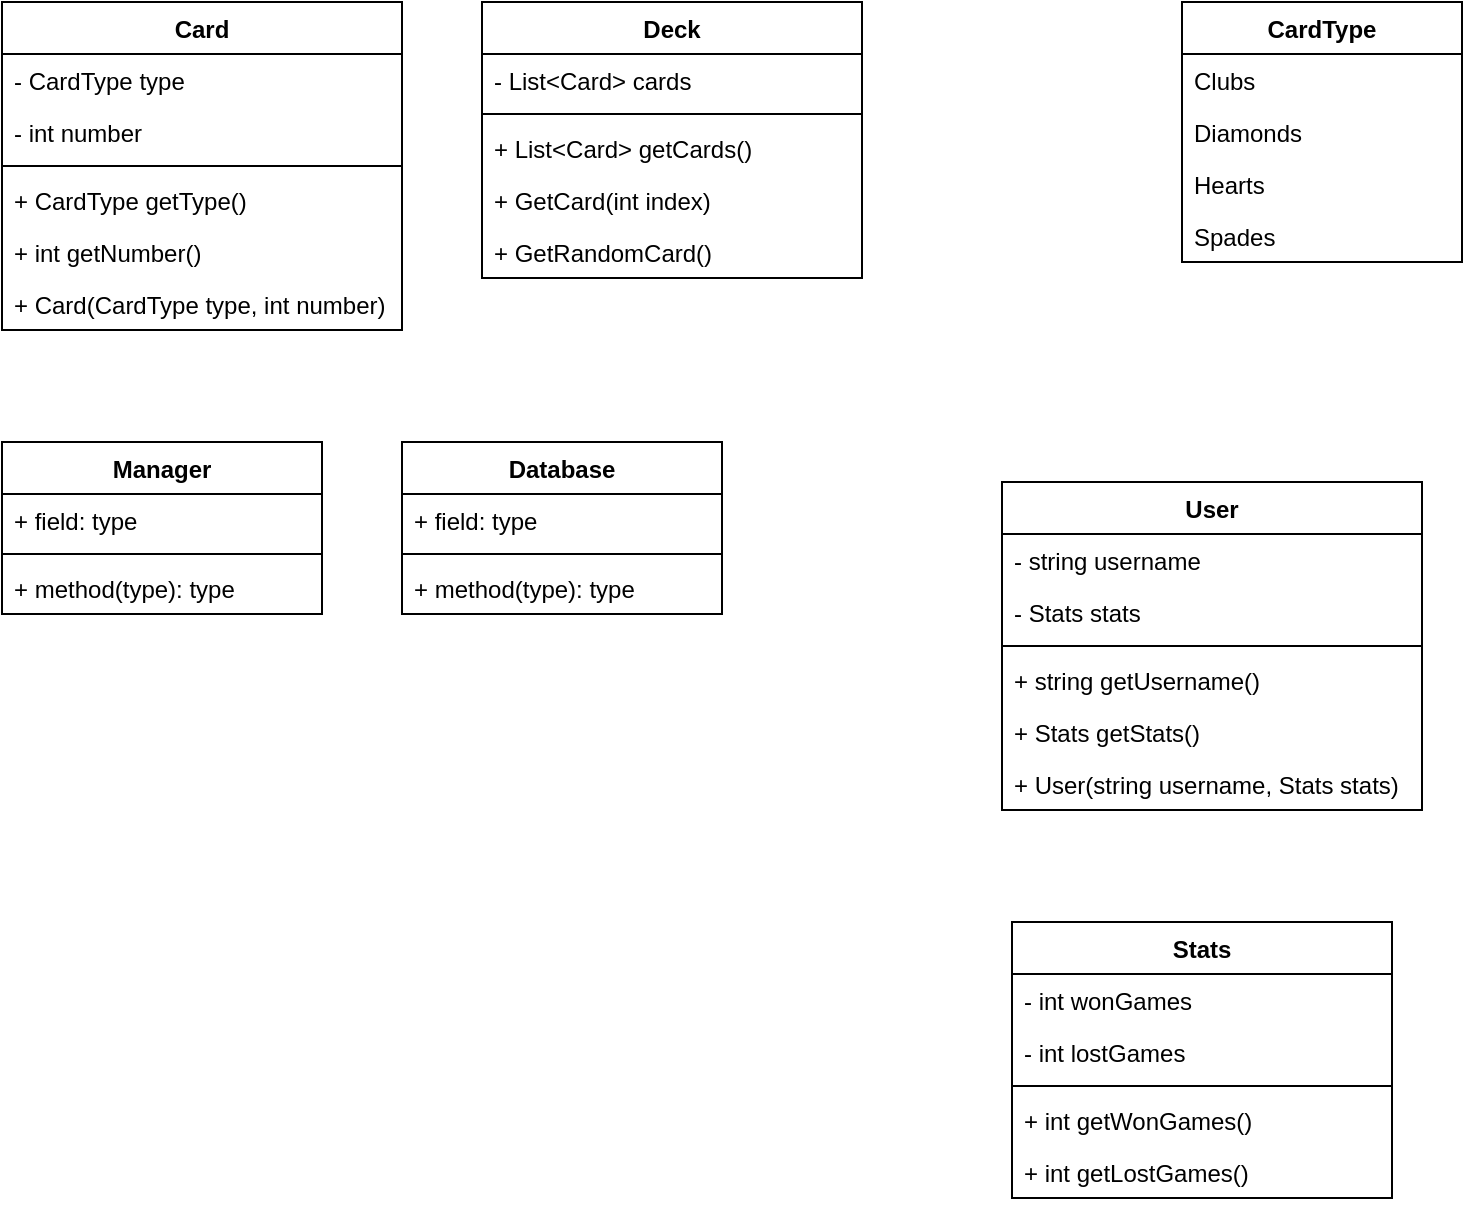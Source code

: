 <mxfile version="18.0.1" type="device"><diagram id="bTPS2BRBkXP53SiqNF1q" name="Side-1"><mxGraphModel dx="1038" dy="641" grid="1" gridSize="10" guides="1" tooltips="1" connect="1" arrows="1" fold="1" page="1" pageScale="1" pageWidth="827" pageHeight="1169" background="none" math="0" shadow="0"><root><mxCell id="0"/><mxCell id="1" parent="0"/><mxCell id="RMJcmlBX74hFwRjP9zJ3-1" value="Card" style="swimlane;fontStyle=1;align=center;verticalAlign=top;childLayout=stackLayout;horizontal=1;startSize=26;horizontalStack=0;resizeParent=1;resizeParentMax=0;resizeLast=0;collapsible=1;marginBottom=0;" parent="1" vertex="1"><mxGeometry x="40" y="40" width="200" height="164" as="geometry"/></mxCell><mxCell id="atLzlaTQ2VsptMoIl0aa-6" value="- CardType type" style="text;strokeColor=none;fillColor=none;align=left;verticalAlign=top;spacingLeft=4;spacingRight=4;overflow=hidden;rotatable=0;points=[[0,0.5],[1,0.5]];portConstraint=eastwest;" vertex="1" parent="RMJcmlBX74hFwRjP9zJ3-1"><mxGeometry y="26" width="200" height="26" as="geometry"/></mxCell><mxCell id="RMJcmlBX74hFwRjP9zJ3-2" value="- int number" style="text;strokeColor=none;fillColor=none;align=left;verticalAlign=top;spacingLeft=4;spacingRight=4;overflow=hidden;rotatable=0;points=[[0,0.5],[1,0.5]];portConstraint=eastwest;" parent="RMJcmlBX74hFwRjP9zJ3-1" vertex="1"><mxGeometry y="52" width="200" height="26" as="geometry"/></mxCell><mxCell id="RMJcmlBX74hFwRjP9zJ3-3" value="" style="line;strokeWidth=1;fillColor=none;align=left;verticalAlign=middle;spacingTop=-1;spacingLeft=3;spacingRight=3;rotatable=0;labelPosition=right;points=[];portConstraint=eastwest;" parent="RMJcmlBX74hFwRjP9zJ3-1" vertex="1"><mxGeometry y="78" width="200" height="8" as="geometry"/></mxCell><mxCell id="atLzlaTQ2VsptMoIl0aa-16" value="+ CardType getType()" style="text;strokeColor=none;fillColor=none;align=left;verticalAlign=top;spacingLeft=4;spacingRight=4;overflow=hidden;rotatable=0;points=[[0,0.5],[1,0.5]];portConstraint=eastwest;" vertex="1" parent="RMJcmlBX74hFwRjP9zJ3-1"><mxGeometry y="86" width="200" height="26" as="geometry"/></mxCell><mxCell id="atLzlaTQ2VsptMoIl0aa-15" value="+ int getNumber()" style="text;strokeColor=none;fillColor=none;align=left;verticalAlign=top;spacingLeft=4;spacingRight=4;overflow=hidden;rotatable=0;points=[[0,0.5],[1,0.5]];portConstraint=eastwest;" vertex="1" parent="RMJcmlBX74hFwRjP9zJ3-1"><mxGeometry y="112" width="200" height="26" as="geometry"/></mxCell><mxCell id="RMJcmlBX74hFwRjP9zJ3-4" value="+ Card(CardType type, int number)" style="text;strokeColor=none;fillColor=none;align=left;verticalAlign=top;spacingLeft=4;spacingRight=4;overflow=hidden;rotatable=0;points=[[0,0.5],[1,0.5]];portConstraint=eastwest;" parent="RMJcmlBX74hFwRjP9zJ3-1" vertex="1"><mxGeometry y="138" width="200" height="26" as="geometry"/></mxCell><mxCell id="RMJcmlBX74hFwRjP9zJ3-5" value="Deck" style="swimlane;fontStyle=1;align=center;verticalAlign=top;childLayout=stackLayout;horizontal=1;startSize=26;horizontalStack=0;resizeParent=1;resizeParentMax=0;resizeLast=0;collapsible=1;marginBottom=0;" parent="1" vertex="1"><mxGeometry x="280" y="40" width="190" height="138" as="geometry"/></mxCell><mxCell id="RMJcmlBX74hFwRjP9zJ3-6" value="- List&lt;Card&gt; cards" style="text;strokeColor=none;fillColor=none;align=left;verticalAlign=top;spacingLeft=4;spacingRight=4;overflow=hidden;rotatable=0;points=[[0,0.5],[1,0.5]];portConstraint=eastwest;" parent="RMJcmlBX74hFwRjP9zJ3-5" vertex="1"><mxGeometry y="26" width="190" height="26" as="geometry"/></mxCell><mxCell id="RMJcmlBX74hFwRjP9zJ3-7" value="" style="line;strokeWidth=1;fillColor=none;align=left;verticalAlign=middle;spacingTop=-1;spacingLeft=3;spacingRight=3;rotatable=0;labelPosition=right;points=[];portConstraint=eastwest;" parent="RMJcmlBX74hFwRjP9zJ3-5" vertex="1"><mxGeometry y="52" width="190" height="8" as="geometry"/></mxCell><mxCell id="RMJcmlBX74hFwRjP9zJ3-8" value="+ List&lt;Card&gt; getCards()" style="text;strokeColor=none;fillColor=none;align=left;verticalAlign=top;spacingLeft=4;spacingRight=4;overflow=hidden;rotatable=0;points=[[0,0.5],[1,0.5]];portConstraint=eastwest;" parent="RMJcmlBX74hFwRjP9zJ3-5" vertex="1"><mxGeometry y="60" width="190" height="26" as="geometry"/></mxCell><mxCell id="atLzlaTQ2VsptMoIl0aa-12" value="+ GetCard(int index)" style="text;strokeColor=none;fillColor=none;align=left;verticalAlign=top;spacingLeft=4;spacingRight=4;overflow=hidden;rotatable=0;points=[[0,0.5],[1,0.5]];portConstraint=eastwest;" vertex="1" parent="RMJcmlBX74hFwRjP9zJ3-5"><mxGeometry y="86" width="190" height="26" as="geometry"/></mxCell><mxCell id="atLzlaTQ2VsptMoIl0aa-8" value="+ GetRandomCard()" style="text;strokeColor=none;fillColor=none;align=left;verticalAlign=top;spacingLeft=4;spacingRight=4;overflow=hidden;rotatable=0;points=[[0,0.5],[1,0.5]];portConstraint=eastwest;" vertex="1" parent="RMJcmlBX74hFwRjP9zJ3-5"><mxGeometry y="112" width="190" height="26" as="geometry"/></mxCell><mxCell id="RMJcmlBX74hFwRjP9zJ3-9" value="Manager" style="swimlane;fontStyle=1;align=center;verticalAlign=top;childLayout=stackLayout;horizontal=1;startSize=26;horizontalStack=0;resizeParent=1;resizeParentMax=0;resizeLast=0;collapsible=1;marginBottom=0;" parent="1" vertex="1"><mxGeometry x="40" y="260" width="160" height="86" as="geometry"/></mxCell><mxCell id="RMJcmlBX74hFwRjP9zJ3-10" value="+ field: type" style="text;strokeColor=none;fillColor=none;align=left;verticalAlign=top;spacingLeft=4;spacingRight=4;overflow=hidden;rotatable=0;points=[[0,0.5],[1,0.5]];portConstraint=eastwest;" parent="RMJcmlBX74hFwRjP9zJ3-9" vertex="1"><mxGeometry y="26" width="160" height="26" as="geometry"/></mxCell><mxCell id="RMJcmlBX74hFwRjP9zJ3-11" value="" style="line;strokeWidth=1;fillColor=none;align=left;verticalAlign=middle;spacingTop=-1;spacingLeft=3;spacingRight=3;rotatable=0;labelPosition=right;points=[];portConstraint=eastwest;" parent="RMJcmlBX74hFwRjP9zJ3-9" vertex="1"><mxGeometry y="52" width="160" height="8" as="geometry"/></mxCell><mxCell id="RMJcmlBX74hFwRjP9zJ3-12" value="+ method(type): type" style="text;strokeColor=none;fillColor=none;align=left;verticalAlign=top;spacingLeft=4;spacingRight=4;overflow=hidden;rotatable=0;points=[[0,0.5],[1,0.5]];portConstraint=eastwest;" parent="RMJcmlBX74hFwRjP9zJ3-9" vertex="1"><mxGeometry y="60" width="160" height="26" as="geometry"/></mxCell><mxCell id="RMJcmlBX74hFwRjP9zJ3-13" value="Database" style="swimlane;fontStyle=1;align=center;verticalAlign=top;childLayout=stackLayout;horizontal=1;startSize=26;horizontalStack=0;resizeParent=1;resizeParentMax=0;resizeLast=0;collapsible=1;marginBottom=0;" parent="1" vertex="1"><mxGeometry x="240" y="260" width="160" height="86" as="geometry"/></mxCell><mxCell id="RMJcmlBX74hFwRjP9zJ3-14" value="+ field: type" style="text;strokeColor=none;fillColor=none;align=left;verticalAlign=top;spacingLeft=4;spacingRight=4;overflow=hidden;rotatable=0;points=[[0,0.5],[1,0.5]];portConstraint=eastwest;" parent="RMJcmlBX74hFwRjP9zJ3-13" vertex="1"><mxGeometry y="26" width="160" height="26" as="geometry"/></mxCell><mxCell id="RMJcmlBX74hFwRjP9zJ3-15" value="" style="line;strokeWidth=1;fillColor=none;align=left;verticalAlign=middle;spacingTop=-1;spacingLeft=3;spacingRight=3;rotatable=0;labelPosition=right;points=[];portConstraint=eastwest;" parent="RMJcmlBX74hFwRjP9zJ3-13" vertex="1"><mxGeometry y="52" width="160" height="8" as="geometry"/></mxCell><mxCell id="RMJcmlBX74hFwRjP9zJ3-16" value="+ method(type): type" style="text;strokeColor=none;fillColor=none;align=left;verticalAlign=top;spacingLeft=4;spacingRight=4;overflow=hidden;rotatable=0;points=[[0,0.5],[1,0.5]];portConstraint=eastwest;" parent="RMJcmlBX74hFwRjP9zJ3-13" vertex="1"><mxGeometry y="60" width="160" height="26" as="geometry"/></mxCell><mxCell id="RMJcmlBX74hFwRjP9zJ3-18" value="CardType" style="swimlane;fontStyle=1;childLayout=stackLayout;horizontal=1;startSize=26;fillColor=none;horizontalStack=0;resizeParent=1;resizeParentMax=0;resizeLast=0;collapsible=1;marginBottom=0;" parent="1" vertex="1"><mxGeometry x="630" y="40" width="140" height="130" as="geometry"/></mxCell><mxCell id="RMJcmlBX74hFwRjP9zJ3-19" value="Clubs" style="text;strokeColor=none;fillColor=none;align=left;verticalAlign=top;spacingLeft=4;spacingRight=4;overflow=hidden;rotatable=0;points=[[0,0.5],[1,0.5]];portConstraint=eastwest;" parent="RMJcmlBX74hFwRjP9zJ3-18" vertex="1"><mxGeometry y="26" width="140" height="26" as="geometry"/></mxCell><mxCell id="RMJcmlBX74hFwRjP9zJ3-20" value="Diamonds" style="text;strokeColor=none;fillColor=none;align=left;verticalAlign=top;spacingLeft=4;spacingRight=4;overflow=hidden;rotatable=0;points=[[0,0.5],[1,0.5]];portConstraint=eastwest;" parent="RMJcmlBX74hFwRjP9zJ3-18" vertex="1"><mxGeometry y="52" width="140" height="26" as="geometry"/></mxCell><mxCell id="RMJcmlBX74hFwRjP9zJ3-21" value="Hearts" style="text;strokeColor=none;fillColor=none;align=left;verticalAlign=top;spacingLeft=4;spacingRight=4;overflow=hidden;rotatable=0;points=[[0,0.5],[1,0.5]];portConstraint=eastwest;" parent="RMJcmlBX74hFwRjP9zJ3-18" vertex="1"><mxGeometry y="78" width="140" height="26" as="geometry"/></mxCell><mxCell id="RMJcmlBX74hFwRjP9zJ3-22" value="Spades" style="text;strokeColor=none;fillColor=none;align=left;verticalAlign=top;spacingLeft=4;spacingRight=4;overflow=hidden;rotatable=0;points=[[0,0.5],[1,0.5]];portConstraint=eastwest;" parent="RMJcmlBX74hFwRjP9zJ3-18" vertex="1"><mxGeometry y="104" width="140" height="26" as="geometry"/></mxCell><mxCell id="RMJcmlBX74hFwRjP9zJ3-23" value="User" style="swimlane;fontStyle=1;align=center;verticalAlign=top;childLayout=stackLayout;horizontal=1;startSize=26;horizontalStack=0;resizeParent=1;resizeParentMax=0;resizeLast=0;collapsible=1;marginBottom=0;" parent="1" vertex="1"><mxGeometry x="540" y="280" width="210" height="164" as="geometry"/></mxCell><mxCell id="RMJcmlBX74hFwRjP9zJ3-24" value="- string username" style="text;strokeColor=none;fillColor=none;align=left;verticalAlign=top;spacingLeft=4;spacingRight=4;overflow=hidden;rotatable=0;points=[[0,0.5],[1,0.5]];portConstraint=eastwest;" parent="RMJcmlBX74hFwRjP9zJ3-23" vertex="1"><mxGeometry y="26" width="210" height="26" as="geometry"/></mxCell><mxCell id="RMJcmlBX74hFwRjP9zJ3-27" value="- Stats stats" style="text;strokeColor=none;fillColor=none;align=left;verticalAlign=top;spacingLeft=4;spacingRight=4;overflow=hidden;rotatable=0;points=[[0,0.5],[1,0.5]];portConstraint=eastwest;" parent="RMJcmlBX74hFwRjP9zJ3-23" vertex="1"><mxGeometry y="52" width="210" height="26" as="geometry"/></mxCell><mxCell id="RMJcmlBX74hFwRjP9zJ3-25" value="" style="line;strokeWidth=1;fillColor=none;align=left;verticalAlign=middle;spacingTop=-1;spacingLeft=3;spacingRight=3;rotatable=0;labelPosition=right;points=[];portConstraint=eastwest;" parent="RMJcmlBX74hFwRjP9zJ3-23" vertex="1"><mxGeometry y="78" width="210" height="8" as="geometry"/></mxCell><mxCell id="RMJcmlBX74hFwRjP9zJ3-26" value="+ string getUsername()" style="text;strokeColor=none;fillColor=none;align=left;verticalAlign=top;spacingLeft=4;spacingRight=4;overflow=hidden;rotatable=0;points=[[0,0.5],[1,0.5]];portConstraint=eastwest;" parent="RMJcmlBX74hFwRjP9zJ3-23" vertex="1"><mxGeometry y="86" width="210" height="26" as="geometry"/></mxCell><mxCell id="atLzlaTQ2VsptMoIl0aa-17" value="+ Stats getStats()" style="text;strokeColor=none;fillColor=none;align=left;verticalAlign=top;spacingLeft=4;spacingRight=4;overflow=hidden;rotatable=0;points=[[0,0.5],[1,0.5]];portConstraint=eastwest;" vertex="1" parent="RMJcmlBX74hFwRjP9zJ3-23"><mxGeometry y="112" width="210" height="26" as="geometry"/></mxCell><mxCell id="atLzlaTQ2VsptMoIl0aa-18" value="+ User(string username, Stats stats)" style="text;strokeColor=none;fillColor=none;align=left;verticalAlign=top;spacingLeft=4;spacingRight=4;overflow=hidden;rotatable=0;points=[[0,0.5],[1,0.5]];portConstraint=eastwest;" vertex="1" parent="RMJcmlBX74hFwRjP9zJ3-23"><mxGeometry y="138" width="210" height="26" as="geometry"/></mxCell><mxCell id="atLzlaTQ2VsptMoIl0aa-1" value="Stats" style="swimlane;fontStyle=1;align=center;verticalAlign=top;childLayout=stackLayout;horizontal=1;startSize=26;horizontalStack=0;resizeParent=1;resizeParentMax=0;resizeLast=0;collapsible=1;marginBottom=0;" vertex="1" parent="1"><mxGeometry x="545" y="500" width="190" height="138" as="geometry"/></mxCell><mxCell id="atLzlaTQ2VsptMoIl0aa-2" value="- int wonGames" style="text;strokeColor=none;fillColor=none;align=left;verticalAlign=top;spacingLeft=4;spacingRight=4;overflow=hidden;rotatable=0;points=[[0,0.5],[1,0.5]];portConstraint=eastwest;" vertex="1" parent="atLzlaTQ2VsptMoIl0aa-1"><mxGeometry y="26" width="190" height="26" as="geometry"/></mxCell><mxCell id="atLzlaTQ2VsptMoIl0aa-5" value="- int lostGames" style="text;strokeColor=none;fillColor=none;align=left;verticalAlign=top;spacingLeft=4;spacingRight=4;overflow=hidden;rotatable=0;points=[[0,0.5],[1,0.5]];portConstraint=eastwest;" vertex="1" parent="atLzlaTQ2VsptMoIl0aa-1"><mxGeometry y="52" width="190" height="26" as="geometry"/></mxCell><mxCell id="atLzlaTQ2VsptMoIl0aa-3" value="" style="line;strokeWidth=1;fillColor=none;align=left;verticalAlign=middle;spacingTop=-1;spacingLeft=3;spacingRight=3;rotatable=0;labelPosition=right;points=[];portConstraint=eastwest;" vertex="1" parent="atLzlaTQ2VsptMoIl0aa-1"><mxGeometry y="78" width="190" height="8" as="geometry"/></mxCell><mxCell id="atLzlaTQ2VsptMoIl0aa-4" value="+ int getWonGames()" style="text;strokeColor=none;fillColor=none;align=left;verticalAlign=top;spacingLeft=4;spacingRight=4;overflow=hidden;rotatable=0;points=[[0,0.5],[1,0.5]];portConstraint=eastwest;" vertex="1" parent="atLzlaTQ2VsptMoIl0aa-1"><mxGeometry y="86" width="190" height="26" as="geometry"/></mxCell><mxCell id="atLzlaTQ2VsptMoIl0aa-19" value="+ int getLostGames()" style="text;strokeColor=none;fillColor=none;align=left;verticalAlign=top;spacingLeft=4;spacingRight=4;overflow=hidden;rotatable=0;points=[[0,0.5],[1,0.5]];portConstraint=eastwest;" vertex="1" parent="atLzlaTQ2VsptMoIl0aa-1"><mxGeometry y="112" width="190" height="26" as="geometry"/></mxCell></root></mxGraphModel></diagram></mxfile>